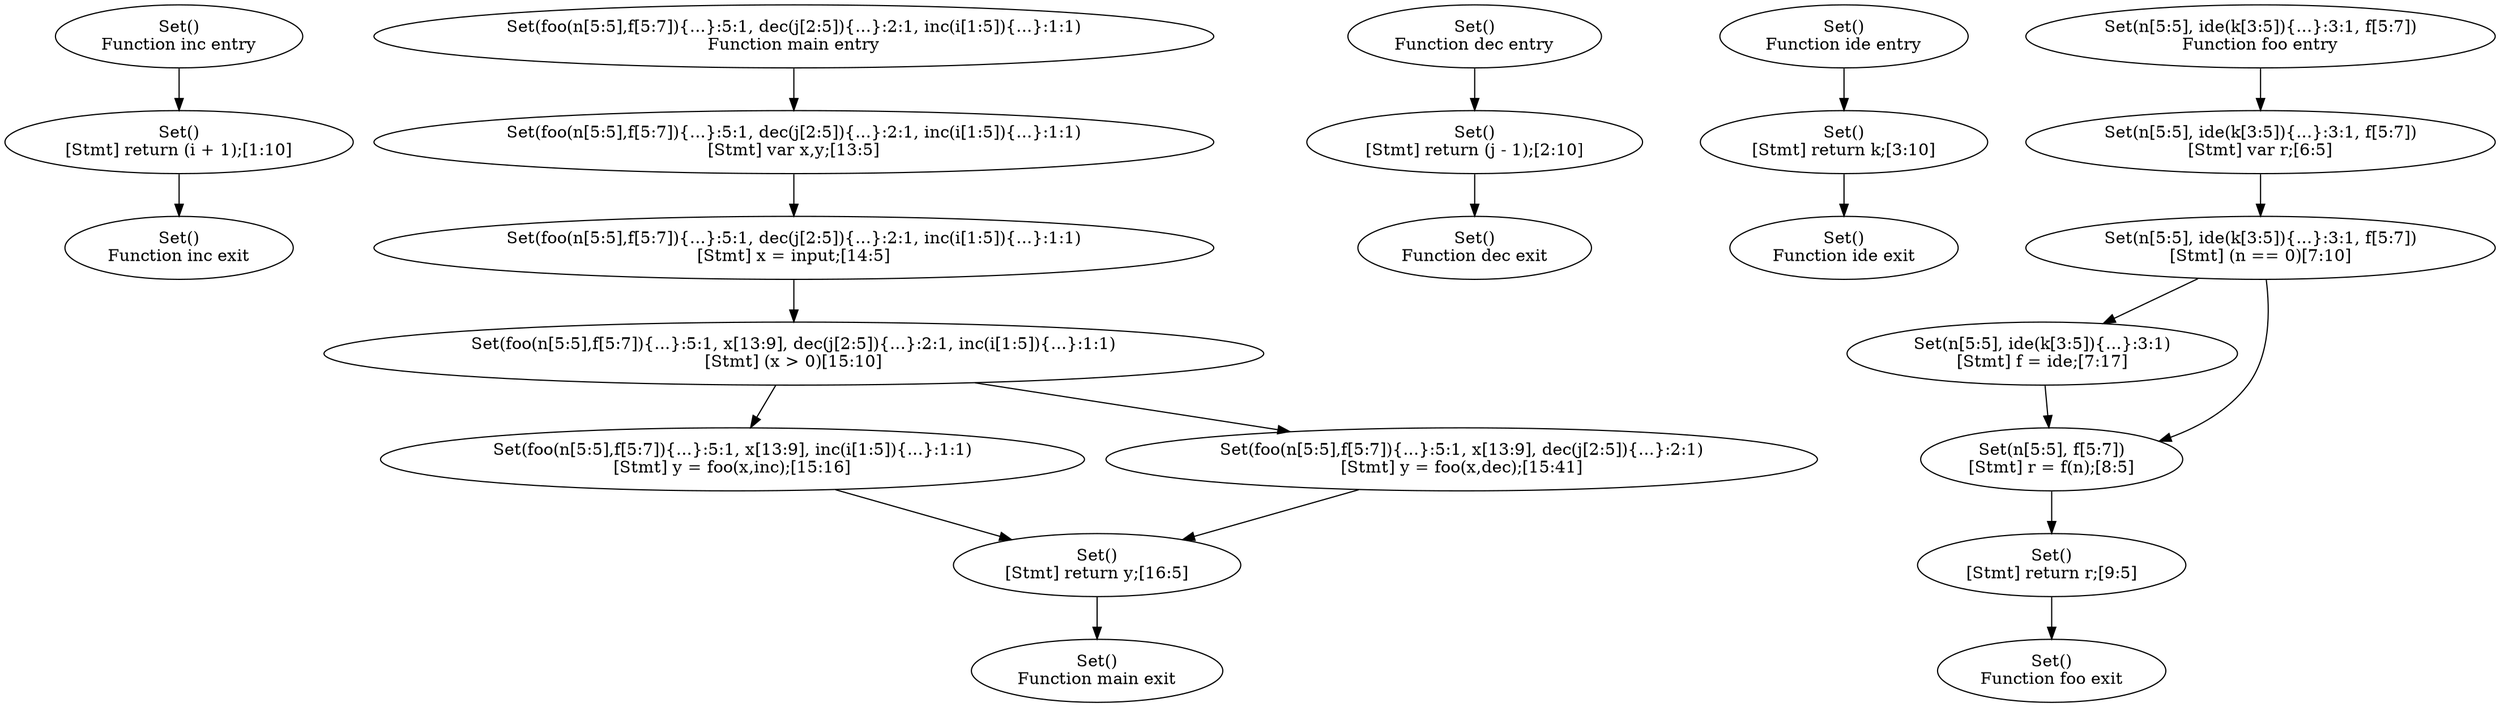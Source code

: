 digraph CFG{entry1_1[label="Set()\nFunction inc entry"]
entry1_12[label="Set(foo(n[5:5],f[5:7])\{...\}:5:1, dec(j[2:5])\{...\}:2:1, inc(i[1:5])\{...\}:1:1)\nFunction main entry"]
entry1_2[label="Set()\nFunction dec entry"]
entry1_3[label="Set()\nFunction ide entry"]
entry1_5[label="Set(n[5:5], ide(k[3:5])\{...\}:3:1, f[5:7])\nFunction foo entry"]
exit1_1[label="Set()\nFunction inc exit"]
exit1_12[label="Set()\nFunction main exit"]
exit1_2[label="Set()\nFunction dec exit"]
exit1_3[label="Set()\nFunction ide exit"]
exit1_5[label="Set()\nFunction foo exit"]
real10_1[label="Set()\n[Stmt] return (i + 1);[1:10]"]
real10_15[label="Set(foo(n[5:5],f[5:7])\{...\}:5:1, x[13:9], dec(j[2:5])\{...\}:2:1, inc(i[1:5])\{...\}:1:1)\n[Stmt] (x \> 0)[15:10]"]
real10_2[label="Set()\n[Stmt] return (j - 1);[2:10]"]
real10_3[label="Set()\n[Stmt] return k;[3:10]"]
real10_7[label="Set(n[5:5], ide(k[3:5])\{...\}:3:1, f[5:7])\n[Stmt] (n == 0)[7:10]"]
real16_15[label="Set(foo(n[5:5],f[5:7])\{...\}:5:1, x[13:9], inc(i[1:5])\{...\}:1:1)\n[Stmt] y = foo(x,inc);[15:16]"]
real17_7[label="Set(n[5:5], ide(k[3:5])\{...\}:3:1)\n[Stmt] f = ide;[7:17]"]
real41_15[label="Set(foo(n[5:5],f[5:7])\{...\}:5:1, x[13:9], dec(j[2:5])\{...\}:2:1)\n[Stmt] y = foo(x,dec);[15:41]"]
real5_13[label="Set(foo(n[5:5],f[5:7])\{...\}:5:1, dec(j[2:5])\{...\}:2:1, inc(i[1:5])\{...\}:1:1)\n[Stmt] var x,y;[13:5]"]
real5_14[label="Set(foo(n[5:5],f[5:7])\{...\}:5:1, dec(j[2:5])\{...\}:2:1, inc(i[1:5])\{...\}:1:1)\n[Stmt] x = input;[14:5]"]
real5_16[label="Set()\n[Stmt] return y;[16:5]"]
real5_6[label="Set(n[5:5], ide(k[3:5])\{...\}:3:1, f[5:7])\n[Stmt] var r;[6:5]"]
real5_8[label="Set(n[5:5], f[5:7])\n[Stmt] r = f(n);[8:5]"]
real5_9[label="Set()\n[Stmt] return r;[9:5]"]
entry1_1 -> real10_1[label=""]
entry1_12 -> real5_13[label=""]
entry1_2 -> real10_2[label=""]
entry1_3 -> real10_3[label=""]
entry1_5 -> real5_6[label=""]
real10_1 -> exit1_1[label=""]
real10_15 -> real16_15[label=""]
real10_15 -> real41_15[label=""]
real10_2 -> exit1_2[label=""]
real10_3 -> exit1_3[label=""]
real10_7 -> real17_7[label=""]
real10_7 -> real5_8[label=""]
real16_15 -> real5_16[label=""]
real17_7 -> real5_8[label=""]
real41_15 -> real5_16[label=""]
real5_13 -> real5_14[label=""]
real5_14 -> real10_15[label=""]
real5_16 -> exit1_12[label=""]
real5_6 -> real10_7[label=""]
real5_8 -> real5_9[label=""]
real5_9 -> exit1_5[label=""]
}
